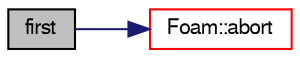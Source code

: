 digraph "first"
{
  bgcolor="transparent";
  edge [fontname="FreeSans",fontsize="10",labelfontname="FreeSans",labelfontsize="10"];
  node [fontname="FreeSans",fontsize="10",shape=record];
  rankdir="LR";
  Node2060 [label="first",height=0.2,width=0.4,color="black", fillcolor="grey75", style="filled", fontcolor="black"];
  Node2060 -> Node2061 [color="midnightblue",fontsize="10",style="solid",fontname="FreeSans"];
  Node2061 [label="Foam::abort",height=0.2,width=0.4,color="red",URL="$a21124.html#a447107a607d03e417307c203fa5fb44b"];
}
